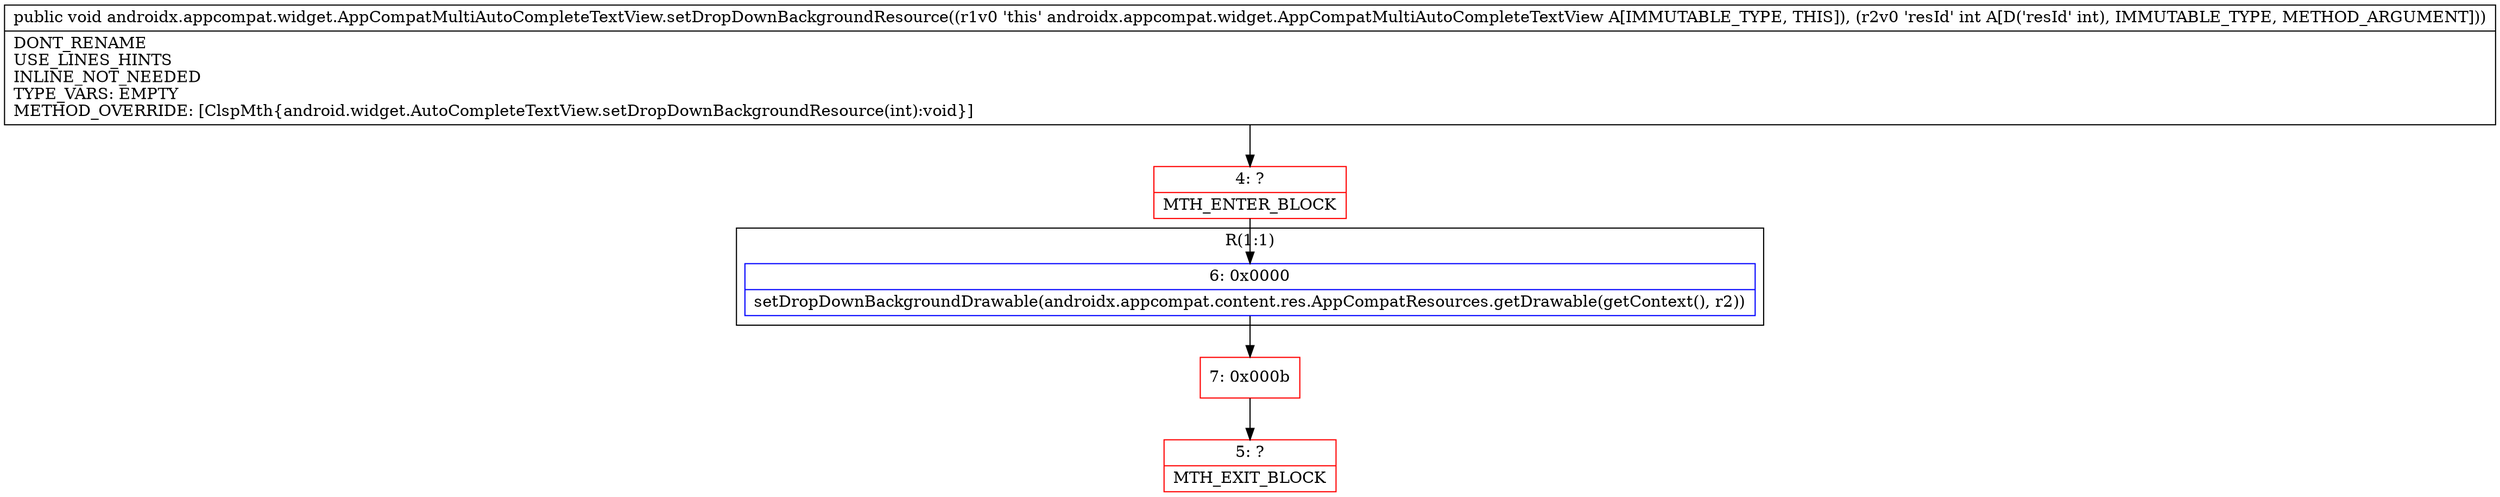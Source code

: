 digraph "CFG forandroidx.appcompat.widget.AppCompatMultiAutoCompleteTextView.setDropDownBackgroundResource(I)V" {
subgraph cluster_Region_2018582773 {
label = "R(1:1)";
node [shape=record,color=blue];
Node_6 [shape=record,label="{6\:\ 0x0000|setDropDownBackgroundDrawable(androidx.appcompat.content.res.AppCompatResources.getDrawable(getContext(), r2))\l}"];
}
Node_4 [shape=record,color=red,label="{4\:\ ?|MTH_ENTER_BLOCK\l}"];
Node_7 [shape=record,color=red,label="{7\:\ 0x000b}"];
Node_5 [shape=record,color=red,label="{5\:\ ?|MTH_EXIT_BLOCK\l}"];
MethodNode[shape=record,label="{public void androidx.appcompat.widget.AppCompatMultiAutoCompleteTextView.setDropDownBackgroundResource((r1v0 'this' androidx.appcompat.widget.AppCompatMultiAutoCompleteTextView A[IMMUTABLE_TYPE, THIS]), (r2v0 'resId' int A[D('resId' int), IMMUTABLE_TYPE, METHOD_ARGUMENT]))  | DONT_RENAME\lUSE_LINES_HINTS\lINLINE_NOT_NEEDED\lTYPE_VARS: EMPTY\lMETHOD_OVERRIDE: [ClspMth\{android.widget.AutoCompleteTextView.setDropDownBackgroundResource(int):void\}]\l}"];
MethodNode -> Node_4;Node_6 -> Node_7;
Node_4 -> Node_6;
Node_7 -> Node_5;
}

